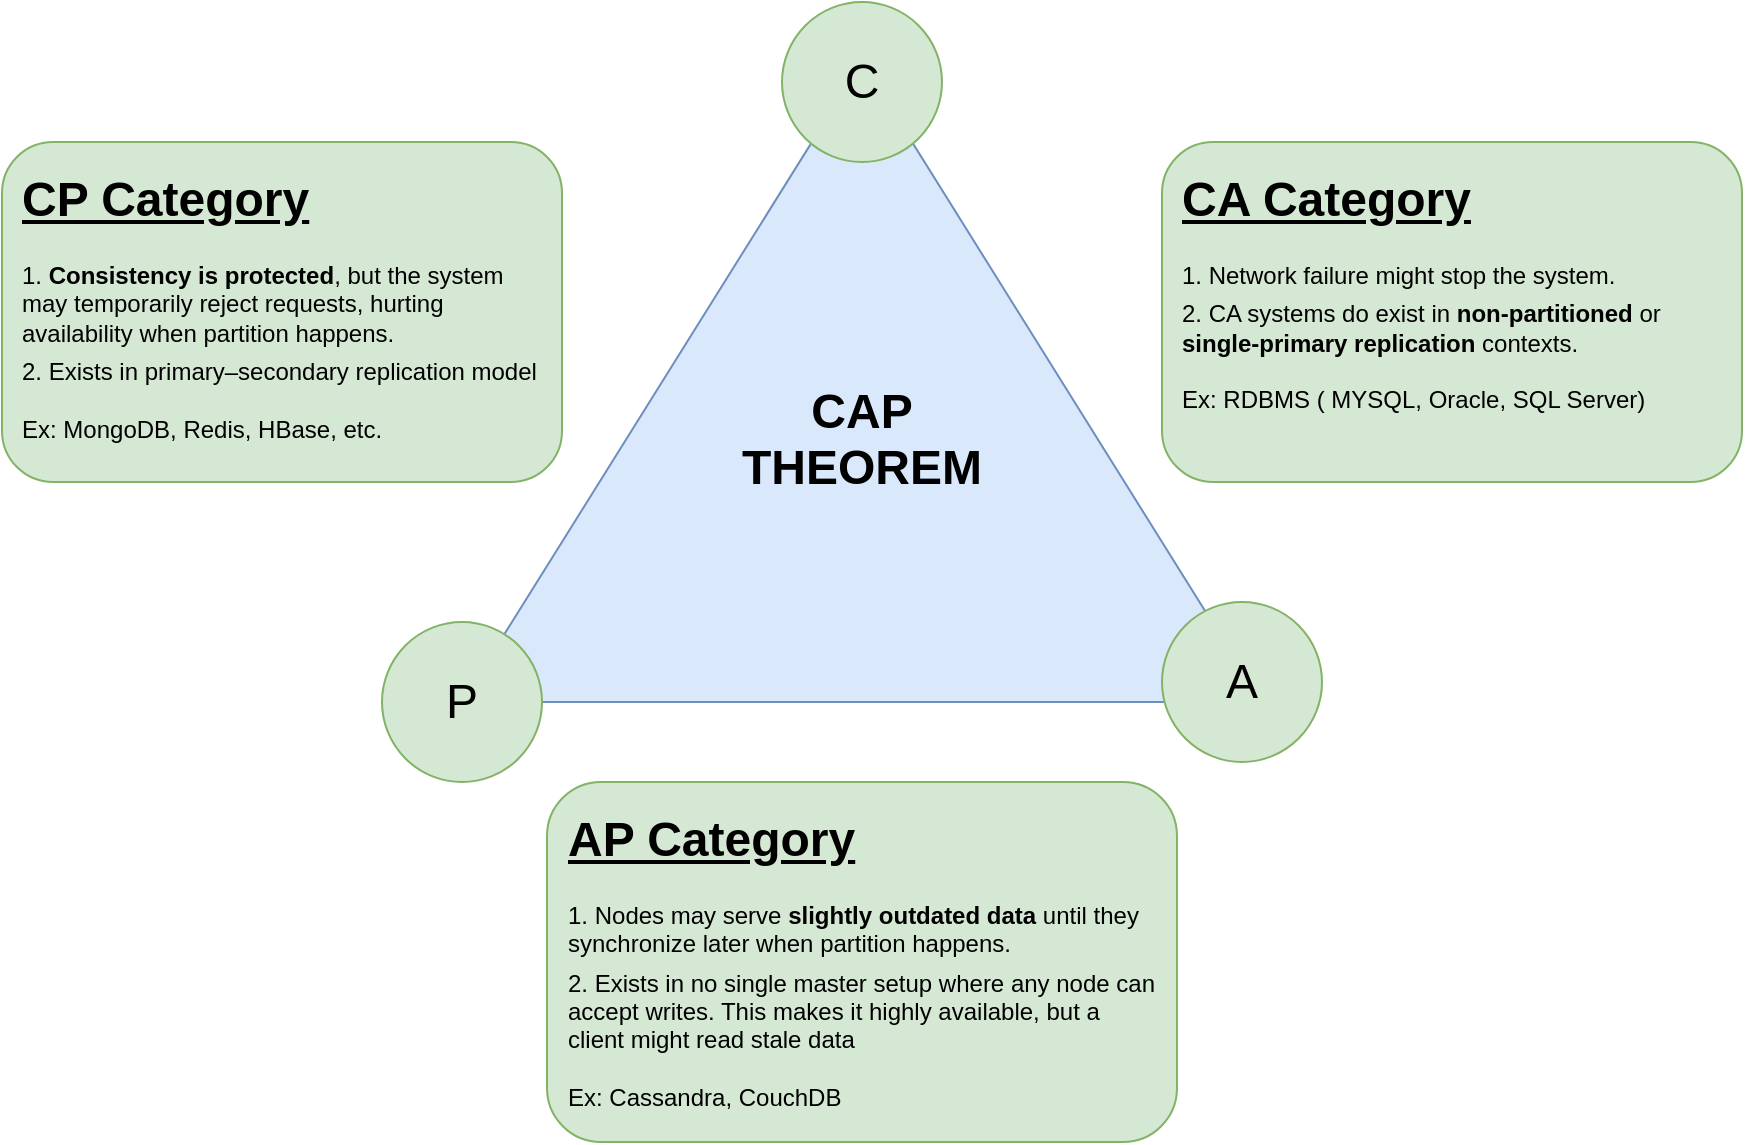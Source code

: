 <mxfile version="28.1.0">
  <diagram name="Page-1" id="wbGBW1jS81ZizKsiZcg6">
    <mxGraphModel dx="2084" dy="707" grid="1" gridSize="10" guides="1" tooltips="1" connect="1" arrows="1" fold="1" page="1" pageScale="1" pageWidth="850" pageHeight="1100" math="0" shadow="0">
      <root>
        <mxCell id="0" />
        <mxCell id="1" parent="0" />
        <mxCell id="JtdoKjVE-vTLF738PINb-1" value="&lt;div&gt;&lt;br&gt;&lt;/div&gt;&lt;div&gt;&lt;br&gt;&lt;/div&gt;&lt;b&gt;CAP&lt;/b&gt;&lt;div&gt;&lt;b&gt;THEOREM&lt;/b&gt;&lt;/div&gt;" style="triangle;whiteSpace=wrap;html=1;direction=north;fontStyle=0;fontSize=24;fillColor=#dae8fc;strokeColor=#6c8ebf;" vertex="1" parent="1">
          <mxGeometry x="90" y="140" width="400" height="320" as="geometry" />
        </mxCell>
        <mxCell id="JtdoKjVE-vTLF738PINb-3" value="C" style="ellipse;whiteSpace=wrap;html=1;aspect=fixed;fontStyle=0;fontSize=24;fillColor=#d5e8d4;strokeColor=#82b366;" vertex="1" parent="1">
          <mxGeometry x="250" y="110" width="80" height="80" as="geometry" />
        </mxCell>
        <mxCell id="JtdoKjVE-vTLF738PINb-4" value="A" style="ellipse;whiteSpace=wrap;html=1;aspect=fixed;fontStyle=0;fontSize=24;fillColor=#d5e8d4;strokeColor=#82b366;" vertex="1" parent="1">
          <mxGeometry x="440" y="410" width="80" height="80" as="geometry" />
        </mxCell>
        <mxCell id="JtdoKjVE-vTLF738PINb-5" value="P" style="ellipse;whiteSpace=wrap;html=1;aspect=fixed;fontStyle=0;fontSize=24;fillColor=#d5e8d4;strokeColor=#82b366;" vertex="1" parent="1">
          <mxGeometry x="50" y="420" width="80" height="80" as="geometry" />
        </mxCell>
        <mxCell id="JtdoKjVE-vTLF738PINb-7" value="&lt;h1 style=&quot;margin-top: 0px;&quot;&gt;&lt;u&gt;CA Category&lt;/u&gt;&lt;/h1&gt;&lt;div&gt;1. Network failure might stop the system.&lt;/div&gt;&lt;div style=&quot;margin-top: 5px;&quot;&gt;2.&amp;nbsp;&lt;span style=&quot;background-color: transparent; color: light-dark(rgb(0, 0, 0), rgb(255, 255, 255));&quot;&gt;CA systems do exist in &lt;/span&gt;&lt;strong style=&quot;background-color: transparent; color: light-dark(rgb(0, 0, 0), rgb(255, 255, 255));&quot; class=&quot;markup--strong markup--p-strong&quot;&gt;non-partitioned&lt;/strong&gt;&lt;span style=&quot;background-color: transparent; color: light-dark(rgb(0, 0, 0), rgb(255, 255, 255));&quot;&gt; or &lt;/span&gt;&lt;strong style=&quot;background-color: transparent; color: light-dark(rgb(0, 0, 0), rgb(255, 255, 255));&quot; class=&quot;markup--strong markup--p-strong&quot;&gt;single-primary replication&lt;/strong&gt;&lt;span style=&quot;background-color: transparent; color: light-dark(rgb(0, 0, 0), rgb(255, 255, 255));&quot;&gt; contexts.&lt;/span&gt;&lt;/div&gt;&lt;div&gt;&lt;span style=&quot;background-color: transparent; color: light-dark(rgb(0, 0, 0), rgb(255, 255, 255));&quot;&gt;&lt;br&gt;&lt;/span&gt;&lt;/div&gt;&lt;div style=&quot;margin-top: 0px;&quot;&gt;&lt;span style=&quot;background-color: transparent; color: light-dark(rgb(0, 0, 0), rgb(255, 255, 255));&quot;&gt;Ex: RDBMS ( MYSQL, Oracle, SQL Server)&lt;/span&gt;&lt;/div&gt;&lt;div&gt;&lt;br&gt;&lt;/div&gt;&lt;div&gt;&lt;u&gt;&lt;br&gt;&lt;/u&gt;&lt;/div&gt;&lt;p&gt;&lt;br&gt;&lt;/p&gt;&lt;p&gt;&lt;br&gt;&lt;/p&gt;&lt;p&gt;&lt;br&gt;&lt;/p&gt;" style="text;html=1;whiteSpace=wrap;overflow=hidden;rounded=1;fillColor=#d5e8d4;strokeColor=#82b366;fillStyle=auto;spacing=10;" vertex="1" parent="1">
          <mxGeometry x="440" y="180" width="290" height="170" as="geometry" />
        </mxCell>
        <mxCell id="JtdoKjVE-vTLF738PINb-9" value="&lt;h1 style=&quot;margin-top: 0px;&quot;&gt;&lt;u&gt;CP Category&lt;/u&gt;&lt;/h1&gt;&lt;p style=&quot;margin-top: 10px; margin-bottom: 0px;&quot;&gt;1. &lt;b&gt;C&lt;/b&gt;&lt;strong style=&quot;background-color: transparent; color: light-dark(rgb(0, 0, 0), rgb(255, 255, 255));&quot; class=&quot;markup--strong markup--p-strong&quot;&gt;onsistency is protected&lt;/strong&gt;&lt;span style=&quot;background-color: transparent; color: light-dark(rgb(0, 0, 0), rgb(255, 255, 255));&quot;&gt;, but the system may temporarily reject requests, hurting availability&lt;/span&gt;&lt;span style=&quot;background-color: transparent; color: light-dark(rgb(0, 0, 0), rgb(255, 255, 255));&quot;&gt;&amp;nbsp;when partition happens.&lt;/span&gt;&lt;/p&gt;&lt;p style=&quot;margin-top: 5px; margin-bottom: 0px;&quot;&gt;&lt;span style=&quot;background-color: transparent; color: light-dark(rgb(0, 0, 0), rgb(255, 255, 255));&quot;&gt;2. Exists in&amp;nbsp;&lt;/span&gt;&lt;span style=&quot;background-color: transparent; color: light-dark(rgb(0, 0, 0), rgb(255, 255, 255));&quot;&gt;primary–secondary replication model&lt;/span&gt;&lt;/p&gt;&lt;p style=&quot;margin-top: 0px; margin-bottom: 0px;&quot;&gt;&lt;span style=&quot;background-color: transparent; color: light-dark(rgb(0, 0, 0), rgb(255, 255, 255));&quot;&gt;&lt;br&gt;&lt;/span&gt;&lt;/p&gt;&lt;p style=&quot;margin-top: 0px; margin-bottom: 0px;&quot;&gt;&lt;span style=&quot;background-color: transparent; color: light-dark(rgb(0, 0, 0), rgb(255, 255, 255));&quot;&gt;Ex: MongoDB, Redis, HBase, etc.&lt;/span&gt;&lt;/p&gt;" style="text;html=1;whiteSpace=wrap;overflow=hidden;rounded=1;fillColor=#d5e8d4;strokeColor=#82b366;spacing=10;" vertex="1" parent="1">
          <mxGeometry x="-140" y="180" width="280" height="170" as="geometry" />
        </mxCell>
        <mxCell id="JtdoKjVE-vTLF738PINb-10" value="&lt;h1 style=&quot;margin-top: 0px;&quot;&gt;&lt;u&gt;AP Category&lt;/u&gt;&lt;/h1&gt;&lt;p style=&quot;margin-top: 0px; margin-bottom: 0px;&quot;&gt;1. N&lt;span style=&quot;background-color: transparent; color: light-dark(rgb(0, 0, 0), rgb(255, 255, 255));&quot;&gt;odes may serve &lt;/span&gt;&lt;strong style=&quot;background-color: transparent; color: light-dark(rgb(0, 0, 0), rgb(255, 255, 255));&quot; class=&quot;markup--strong markup--p-strong&quot;&gt;slightly outdated data&lt;/strong&gt;&lt;span style=&quot;background-color: transparent; color: light-dark(rgb(0, 0, 0), rgb(255, 255, 255));&quot;&gt; until they synchronize later when partition happens.&lt;/span&gt;&lt;/p&gt;&lt;p style=&quot;margin-top: 5px; margin-bottom: 0px;&quot;&gt;&lt;span style=&quot;background-color: transparent; color: light-dark(rgb(0, 0, 0), rgb(255, 255, 255));&quot;&gt;2. Exists in&amp;nbsp;&lt;/span&gt;&lt;span style=&quot;background-color: transparent; color: light-dark(rgb(0, 0, 0), rgb(255, 255, 255));&quot;&gt;no single master setup where any node can accept writes. This makes it highly available, but a client might read stale data&lt;/span&gt;&lt;/p&gt;&lt;p style=&quot;margin-top: 0px; margin-bottom: 0px;&quot;&gt;&lt;span style=&quot;background-color: transparent; color: light-dark(rgb(0, 0, 0), rgb(255, 255, 255));&quot;&gt;&lt;br&gt;&lt;/span&gt;&lt;/p&gt;&lt;p style=&quot;margin-top: 0px; margin-bottom: 0px;&quot;&gt;&lt;span style=&quot;background-color: transparent; color: light-dark(rgb(0, 0, 0), rgb(255, 255, 255));&quot;&gt;Ex: Cassandra, CouchDB&lt;/span&gt;&lt;/p&gt;" style="text;html=1;whiteSpace=wrap;overflow=hidden;rounded=1;fillColor=#d5e8d4;strokeColor=#82b366;spacing=10;" vertex="1" parent="1">
          <mxGeometry x="132.5" y="500" width="315" height="180" as="geometry" />
        </mxCell>
      </root>
    </mxGraphModel>
  </diagram>
</mxfile>
